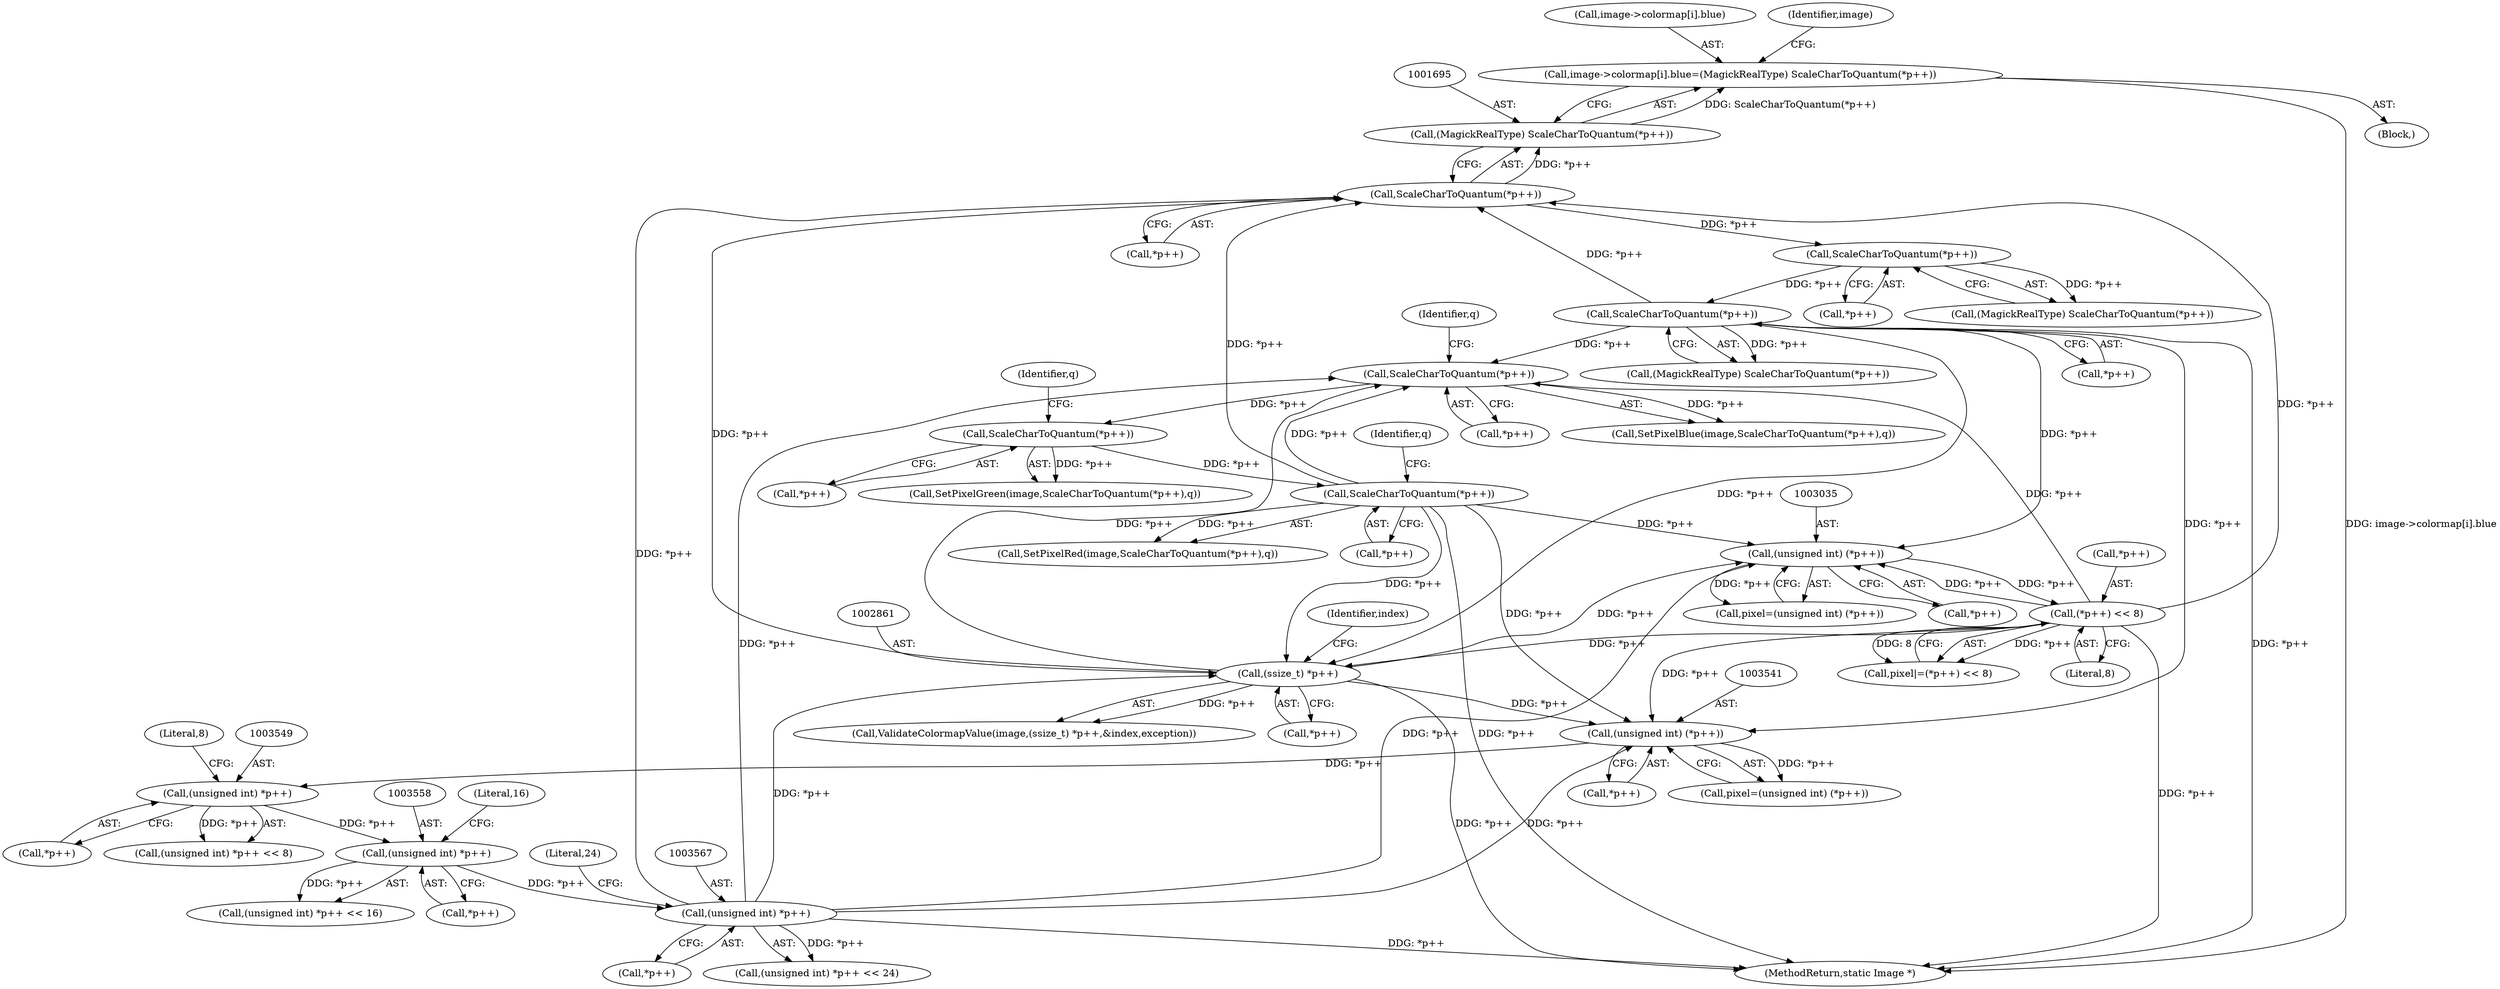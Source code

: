 digraph "0_ImageMagick_db0add932fb850d762b02604ca3053b7d7ab6deb@array" {
"1001686" [label="(Call,image->colormap[i].blue=(MagickRealType) ScaleCharToQuantum(*p++))"];
"1001694" [label="(Call,(MagickRealType) ScaleCharToQuantum(*p++))"];
"1001696" [label="(Call,ScaleCharToQuantum(*p++))"];
"1003385" [label="(Call,ScaleCharToQuantum(*p++))"];
"1003378" [label="(Call,ScaleCharToQuantum(*p++))"];
"1003371" [label="(Call,ScaleCharToQuantum(*p++))"];
"1001724" [label="(Call,ScaleCharToQuantum(*p++))"];
"1001710" [label="(Call,ScaleCharToQuantum(*p++))"];
"1003041" [label="(Call,(*p++) << 8)"];
"1003034" [label="(Call,(unsigned int) (*p++))"];
"1002860" [label="(Call,(ssize_t) *p++)"];
"1003566" [label="(Call,(unsigned int) *p++)"];
"1003557" [label="(Call,(unsigned int) *p++)"];
"1003548" [label="(Call,(unsigned int) *p++)"];
"1003540" [label="(Call,(unsigned int) (*p++))"];
"1003042" [label="(Call,*p++)"];
"1001725" [label="(Call,*p++)"];
"1003945" [label="(MethodReturn,static Image *)"];
"1003386" [label="(Call,*p++)"];
"1003553" [label="(Literal,8)"];
"1003376" [label="(Call,SetPixelGreen(image,ScaleCharToQuantum(*p++),q))"];
"1001711" [label="(Call,*p++)"];
"1003542" [label="(Call,*p++)"];
"1001724" [label="(Call,ScaleCharToQuantum(*p++))"];
"1003375" [label="(Identifier,q)"];
"1003571" [label="(Literal,24)"];
"1001687" [label="(Call,image->colormap[i].blue)"];
"1003562" [label="(Literal,16)"];
"1001685" [label="(Block,)"];
"1003379" [label="(Call,*p++)"];
"1003547" [label="(Call,(unsigned int) *p++ << 8)"];
"1003540" [label="(Call,(unsigned int) (*p++))"];
"1003385" [label="(Call,ScaleCharToQuantum(*p++))"];
"1003039" [label="(Call,pixel|=(*p++) << 8)"];
"1003036" [label="(Call,*p++)"];
"1001696" [label="(Call,ScaleCharToQuantum(*p++))"];
"1003568" [label="(Call,*p++)"];
"1001704" [label="(Identifier,image)"];
"1003557" [label="(Call,(unsigned int) *p++)"];
"1001710" [label="(Call,ScaleCharToQuantum(*p++))"];
"1003565" [label="(Call,(unsigned int) *p++ << 24)"];
"1003383" [label="(Call,SetPixelRed(image,ScaleCharToQuantum(*p++),q))"];
"1003559" [label="(Call,*p++)"];
"1002866" [label="(Identifier,index)"];
"1003538" [label="(Call,pixel=(unsigned int) (*p++))"];
"1003041" [label="(Call,(*p++) << 8)"];
"1001686" [label="(Call,image->colormap[i].blue=(MagickRealType) ScaleCharToQuantum(*p++))"];
"1003371" [label="(Call,ScaleCharToQuantum(*p++))"];
"1003382" [label="(Identifier,q)"];
"1002862" [label="(Call,*p++)"];
"1003378" [label="(Call,ScaleCharToQuantum(*p++))"];
"1003550" [label="(Call,*p++)"];
"1003556" [label="(Call,(unsigned int) *p++ << 16)"];
"1001697" [label="(Call,*p++)"];
"1002860" [label="(Call,(ssize_t) *p++)"];
"1003372" [label="(Call,*p++)"];
"1003369" [label="(Call,SetPixelBlue(image,ScaleCharToQuantum(*p++),q))"];
"1003034" [label="(Call,(unsigned int) (*p++))"];
"1001708" [label="(Call,(MagickRealType) ScaleCharToQuantum(*p++))"];
"1002858" [label="(Call,ValidateColormapValue(image,(ssize_t) *p++,&index,exception))"];
"1001722" [label="(Call,(MagickRealType) ScaleCharToQuantum(*p++))"];
"1003045" [label="(Literal,8)"];
"1003548" [label="(Call,(unsigned int) *p++)"];
"1003389" [label="(Identifier,q)"];
"1003566" [label="(Call,(unsigned int) *p++)"];
"1003032" [label="(Call,pixel=(unsigned int) (*p++))"];
"1001694" [label="(Call,(MagickRealType) ScaleCharToQuantum(*p++))"];
"1001686" -> "1001685"  [label="AST: "];
"1001686" -> "1001694"  [label="CFG: "];
"1001687" -> "1001686"  [label="AST: "];
"1001694" -> "1001686"  [label="AST: "];
"1001704" -> "1001686"  [label="CFG: "];
"1001686" -> "1003945"  [label="DDG: image->colormap[i].blue"];
"1001694" -> "1001686"  [label="DDG: ScaleCharToQuantum(*p++)"];
"1001694" -> "1001696"  [label="CFG: "];
"1001695" -> "1001694"  [label="AST: "];
"1001696" -> "1001694"  [label="AST: "];
"1001696" -> "1001694"  [label="DDG: *p++"];
"1001696" -> "1001697"  [label="CFG: "];
"1001697" -> "1001696"  [label="AST: "];
"1003385" -> "1001696"  [label="DDG: *p++"];
"1001724" -> "1001696"  [label="DDG: *p++"];
"1003041" -> "1001696"  [label="DDG: *p++"];
"1002860" -> "1001696"  [label="DDG: *p++"];
"1003566" -> "1001696"  [label="DDG: *p++"];
"1001696" -> "1001710"  [label="DDG: *p++"];
"1003385" -> "1003383"  [label="AST: "];
"1003385" -> "1003386"  [label="CFG: "];
"1003386" -> "1003385"  [label="AST: "];
"1003389" -> "1003385"  [label="CFG: "];
"1003385" -> "1003945"  [label="DDG: *p++"];
"1003385" -> "1002860"  [label="DDG: *p++"];
"1003385" -> "1003034"  [label="DDG: *p++"];
"1003385" -> "1003371"  [label="DDG: *p++"];
"1003385" -> "1003383"  [label="DDG: *p++"];
"1003378" -> "1003385"  [label="DDG: *p++"];
"1003385" -> "1003540"  [label="DDG: *p++"];
"1003378" -> "1003376"  [label="AST: "];
"1003378" -> "1003379"  [label="CFG: "];
"1003379" -> "1003378"  [label="AST: "];
"1003382" -> "1003378"  [label="CFG: "];
"1003378" -> "1003376"  [label="DDG: *p++"];
"1003371" -> "1003378"  [label="DDG: *p++"];
"1003371" -> "1003369"  [label="AST: "];
"1003371" -> "1003372"  [label="CFG: "];
"1003372" -> "1003371"  [label="AST: "];
"1003375" -> "1003371"  [label="CFG: "];
"1003371" -> "1003369"  [label="DDG: *p++"];
"1001724" -> "1003371"  [label="DDG: *p++"];
"1003041" -> "1003371"  [label="DDG: *p++"];
"1002860" -> "1003371"  [label="DDG: *p++"];
"1003566" -> "1003371"  [label="DDG: *p++"];
"1001724" -> "1001722"  [label="AST: "];
"1001724" -> "1001725"  [label="CFG: "];
"1001725" -> "1001724"  [label="AST: "];
"1001722" -> "1001724"  [label="CFG: "];
"1001724" -> "1003945"  [label="DDG: *p++"];
"1001724" -> "1001722"  [label="DDG: *p++"];
"1001710" -> "1001724"  [label="DDG: *p++"];
"1001724" -> "1002860"  [label="DDG: *p++"];
"1001724" -> "1003034"  [label="DDG: *p++"];
"1001724" -> "1003540"  [label="DDG: *p++"];
"1001710" -> "1001708"  [label="AST: "];
"1001710" -> "1001711"  [label="CFG: "];
"1001711" -> "1001710"  [label="AST: "];
"1001708" -> "1001710"  [label="CFG: "];
"1001710" -> "1001708"  [label="DDG: *p++"];
"1003041" -> "1003039"  [label="AST: "];
"1003041" -> "1003045"  [label="CFG: "];
"1003042" -> "1003041"  [label="AST: "];
"1003045" -> "1003041"  [label="AST: "];
"1003039" -> "1003041"  [label="CFG: "];
"1003041" -> "1003945"  [label="DDG: *p++"];
"1003041" -> "1002860"  [label="DDG: *p++"];
"1003041" -> "1003034"  [label="DDG: *p++"];
"1003041" -> "1003039"  [label="DDG: *p++"];
"1003041" -> "1003039"  [label="DDG: 8"];
"1003034" -> "1003041"  [label="DDG: *p++"];
"1003041" -> "1003540"  [label="DDG: *p++"];
"1003034" -> "1003032"  [label="AST: "];
"1003034" -> "1003036"  [label="CFG: "];
"1003035" -> "1003034"  [label="AST: "];
"1003036" -> "1003034"  [label="AST: "];
"1003032" -> "1003034"  [label="CFG: "];
"1003034" -> "1003032"  [label="DDG: *p++"];
"1002860" -> "1003034"  [label="DDG: *p++"];
"1003566" -> "1003034"  [label="DDG: *p++"];
"1002860" -> "1002858"  [label="AST: "];
"1002860" -> "1002862"  [label="CFG: "];
"1002861" -> "1002860"  [label="AST: "];
"1002862" -> "1002860"  [label="AST: "];
"1002866" -> "1002860"  [label="CFG: "];
"1002860" -> "1003945"  [label="DDG: *p++"];
"1002860" -> "1002858"  [label="DDG: *p++"];
"1003566" -> "1002860"  [label="DDG: *p++"];
"1002860" -> "1003540"  [label="DDG: *p++"];
"1003566" -> "1003565"  [label="AST: "];
"1003566" -> "1003568"  [label="CFG: "];
"1003567" -> "1003566"  [label="AST: "];
"1003568" -> "1003566"  [label="AST: "];
"1003571" -> "1003566"  [label="CFG: "];
"1003566" -> "1003945"  [label="DDG: *p++"];
"1003566" -> "1003540"  [label="DDG: *p++"];
"1003566" -> "1003565"  [label="DDG: *p++"];
"1003557" -> "1003566"  [label="DDG: *p++"];
"1003557" -> "1003556"  [label="AST: "];
"1003557" -> "1003559"  [label="CFG: "];
"1003558" -> "1003557"  [label="AST: "];
"1003559" -> "1003557"  [label="AST: "];
"1003562" -> "1003557"  [label="CFG: "];
"1003557" -> "1003556"  [label="DDG: *p++"];
"1003548" -> "1003557"  [label="DDG: *p++"];
"1003548" -> "1003547"  [label="AST: "];
"1003548" -> "1003550"  [label="CFG: "];
"1003549" -> "1003548"  [label="AST: "];
"1003550" -> "1003548"  [label="AST: "];
"1003553" -> "1003548"  [label="CFG: "];
"1003548" -> "1003547"  [label="DDG: *p++"];
"1003540" -> "1003548"  [label="DDG: *p++"];
"1003540" -> "1003538"  [label="AST: "];
"1003540" -> "1003542"  [label="CFG: "];
"1003541" -> "1003540"  [label="AST: "];
"1003542" -> "1003540"  [label="AST: "];
"1003538" -> "1003540"  [label="CFG: "];
"1003540" -> "1003538"  [label="DDG: *p++"];
}
